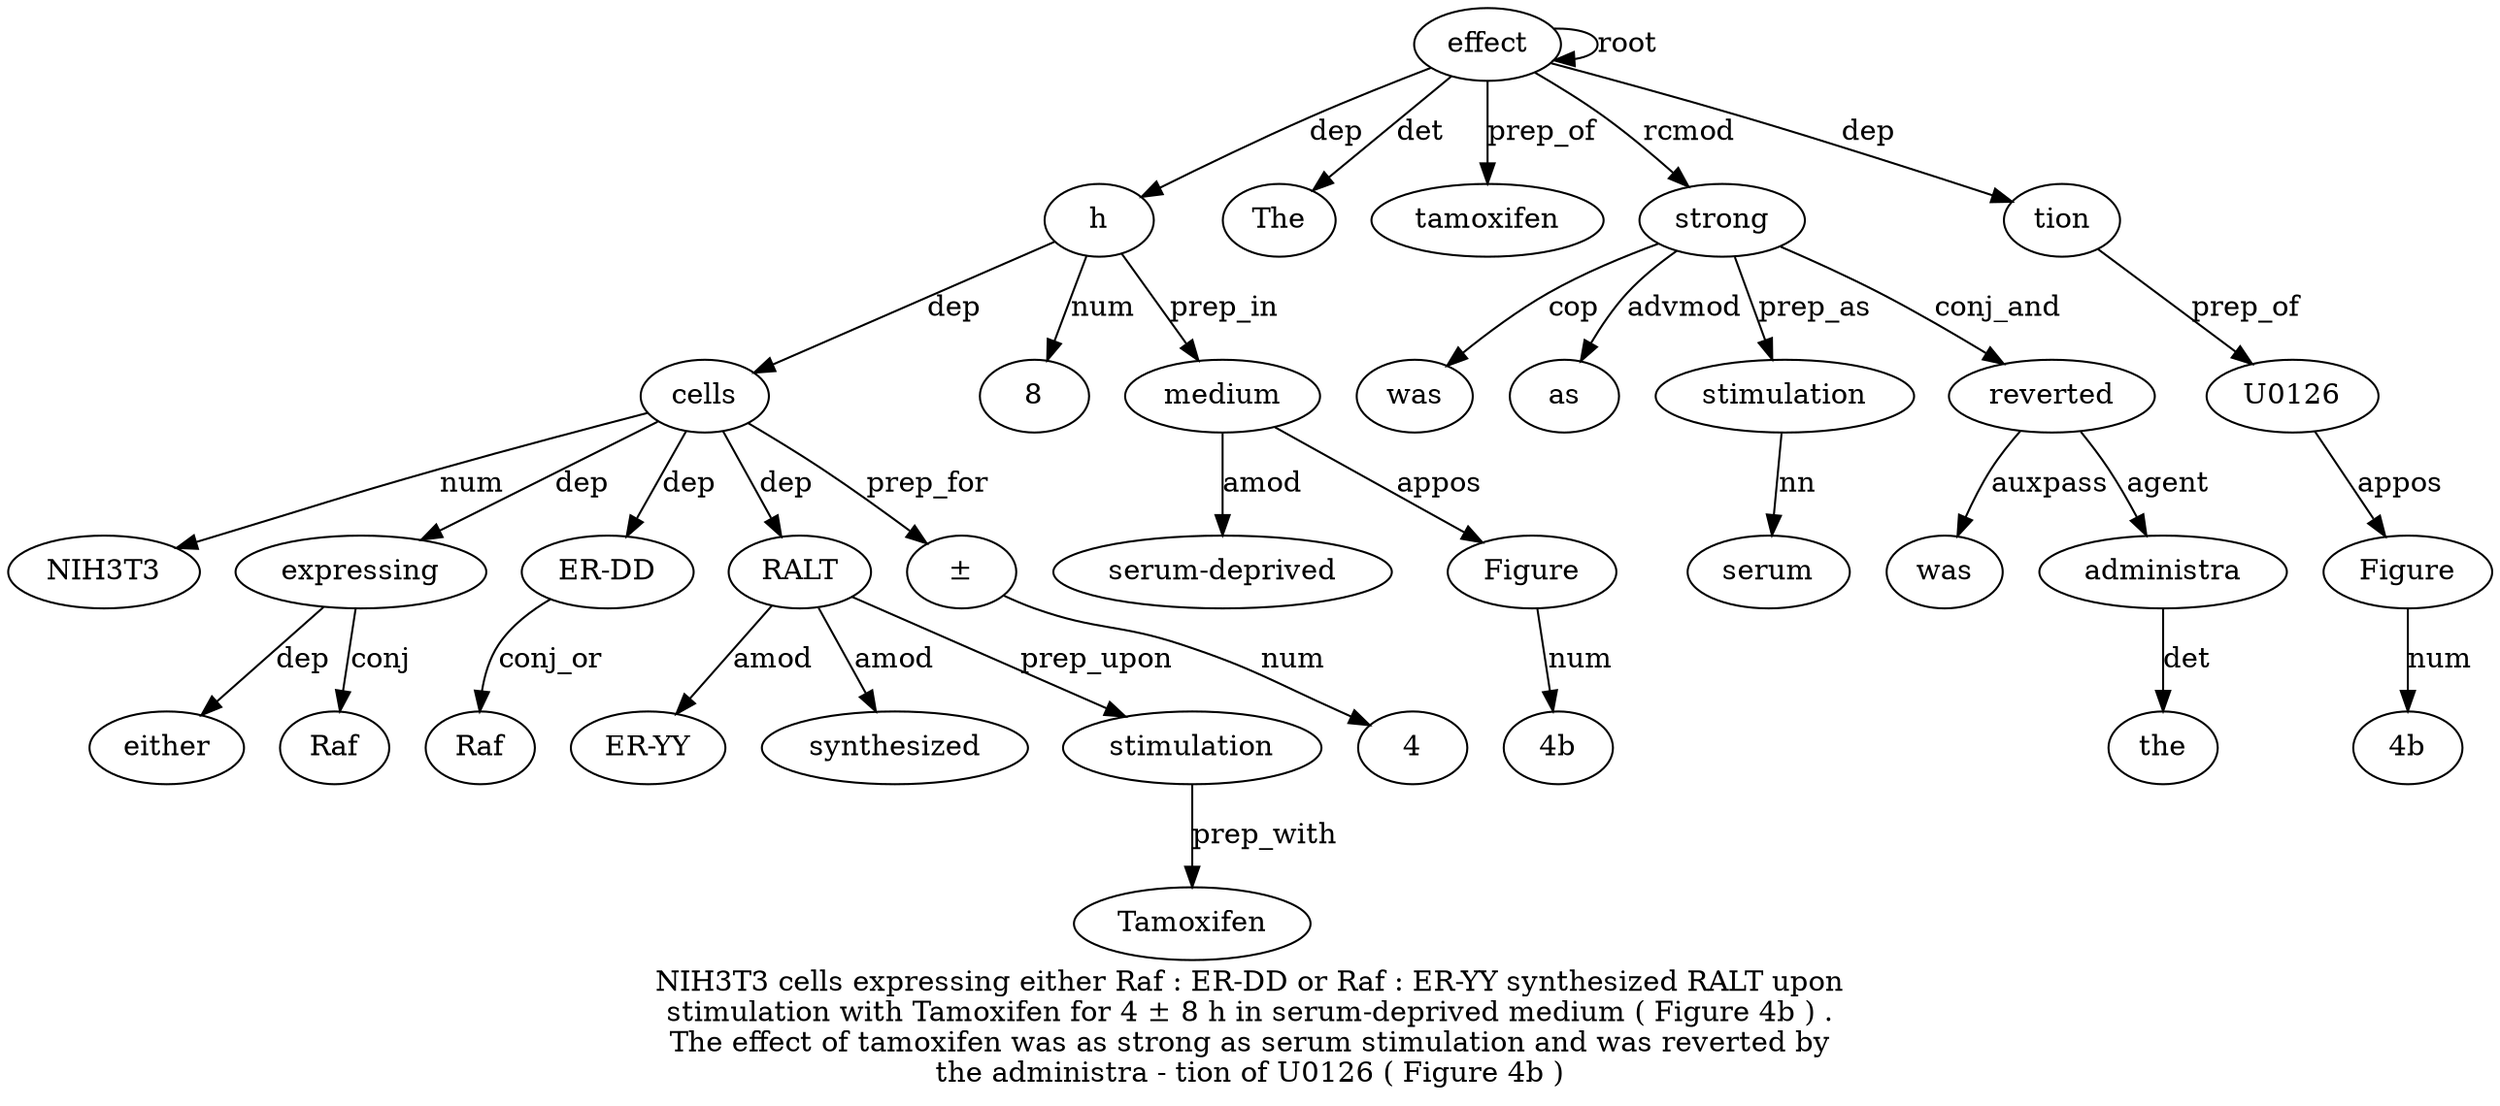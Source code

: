 digraph "NIH3T3 cells expressing either Raf : ER-DD or Raf : ER-YY synthesized RALT upon stimulation with Tamoxifen for 4 ± 8 h in serum-deprived medium ( Figure 4b ) . The effect of tamoxifen was as strong as serum stimulation and was reverted by the administra - tion of U0126 ( Figure 4b )" {
label="NIH3T3 cells expressing either Raf : ER-DD or Raf : ER-YY synthesized RALT upon
stimulation with Tamoxifen for 4 ± 8 h in serum-deprived medium ( Figure 4b ) .
The effect of tamoxifen was as strong as serum stimulation and was reverted by
the administra - tion of U0126 ( Figure 4b )";
cells2 [style=filled, fillcolor=white, label=cells];
NIH3T31 [style=filled, fillcolor=white, label=NIH3T3];
cells2 -> NIH3T31  [label=num];
h22 [style=filled, fillcolor=white, label=h];
h22 -> cells2  [label=dep];
expressing3 [style=filled, fillcolor=white, label=expressing];
cells2 -> expressing3  [label=dep];
either4 [style=filled, fillcolor=white, label=either];
expressing3 -> either4  [label=dep];
Raf5 [style=filled, fillcolor=white, label=Raf];
expressing3 -> Raf5  [label=conj];
"ER-DD7" [style=filled, fillcolor=white, label="ER-DD"];
cells2 -> "ER-DD7"  [label=dep];
Raf9 [style=filled, fillcolor=white, label=Raf];
"ER-DD7" -> Raf9  [label=conj_or];
RALT13 [style=filled, fillcolor=white, label=RALT];
"ER-YY11" [style=filled, fillcolor=white, label="ER-YY"];
RALT13 -> "ER-YY11"  [label=amod];
synthesized12 [style=filled, fillcolor=white, label=synthesized];
RALT13 -> synthesized12  [label=amod];
cells2 -> RALT13  [label=dep];
stimulation15 [style=filled, fillcolor=white, label=stimulation];
RALT13 -> stimulation15  [label=prep_upon];
Tamoxifen17 [style=filled, fillcolor=white, label=Tamoxifen];
stimulation15 -> Tamoxifen17  [label=prep_with];
"±20" [style=filled, fillcolor=white, label="±"];
419 [style=filled, fillcolor=white, label=4];
"±20" -> 419  [label=num];
cells2 -> "±20"  [label=prep_for];
821 [style=filled, fillcolor=white, label=8];
h22 -> 821  [label=num];
effect32 [style=filled, fillcolor=white, label=effect];
effect32 -> h22  [label=dep];
medium25 [style=filled, fillcolor=white, label=medium];
"serum-deprived24" [style=filled, fillcolor=white, label="serum-deprived"];
medium25 -> "serum-deprived24"  [label=amod];
h22 -> medium25  [label=prep_in];
Figure27 [style=filled, fillcolor=white, label=Figure];
medium25 -> Figure27  [label=appos];
"4b28" [style=filled, fillcolor=white, label="4b"];
Figure27 -> "4b28"  [label=num];
The31 [style=filled, fillcolor=white, label=The];
effect32 -> The31  [label=det];
effect32 -> effect32  [label=root];
tamoxifen34 [style=filled, fillcolor=white, label=tamoxifen];
effect32 -> tamoxifen34  [label=prep_of];
strong37 [style=filled, fillcolor=white, label=strong];
was35 [style=filled, fillcolor=white, label=was];
strong37 -> was35  [label=cop];
as36 [style=filled, fillcolor=white, label=as];
strong37 -> as36  [label=advmod];
effect32 -> strong37  [label=rcmod];
stimulation40 [style=filled, fillcolor=white, label=stimulation];
serum39 [style=filled, fillcolor=white, label=serum];
stimulation40 -> serum39  [label=nn];
strong37 -> stimulation40  [label=prep_as];
reverted43 [style=filled, fillcolor=white, label=reverted];
was42 [style=filled, fillcolor=white, label=was];
reverted43 -> was42  [label=auxpass];
strong37 -> reverted43  [label=conj_and];
administra46 [style=filled, fillcolor=white, label=administra];
the45 [style=filled, fillcolor=white, label=the];
administra46 -> the45  [label=det];
reverted43 -> administra46  [label=agent];
tion48 [style=filled, fillcolor=white, label=tion];
effect32 -> tion48  [label=dep];
U01265 [style=filled, fillcolor=white, label=U0126];
tion48 -> U01265  [label=prep_of];
Figure52 [style=filled, fillcolor=white, label=Figure];
U01265 -> Figure52  [label=appos];
"4b53" [style=filled, fillcolor=white, label="4b"];
Figure52 -> "4b53"  [label=num];
}
